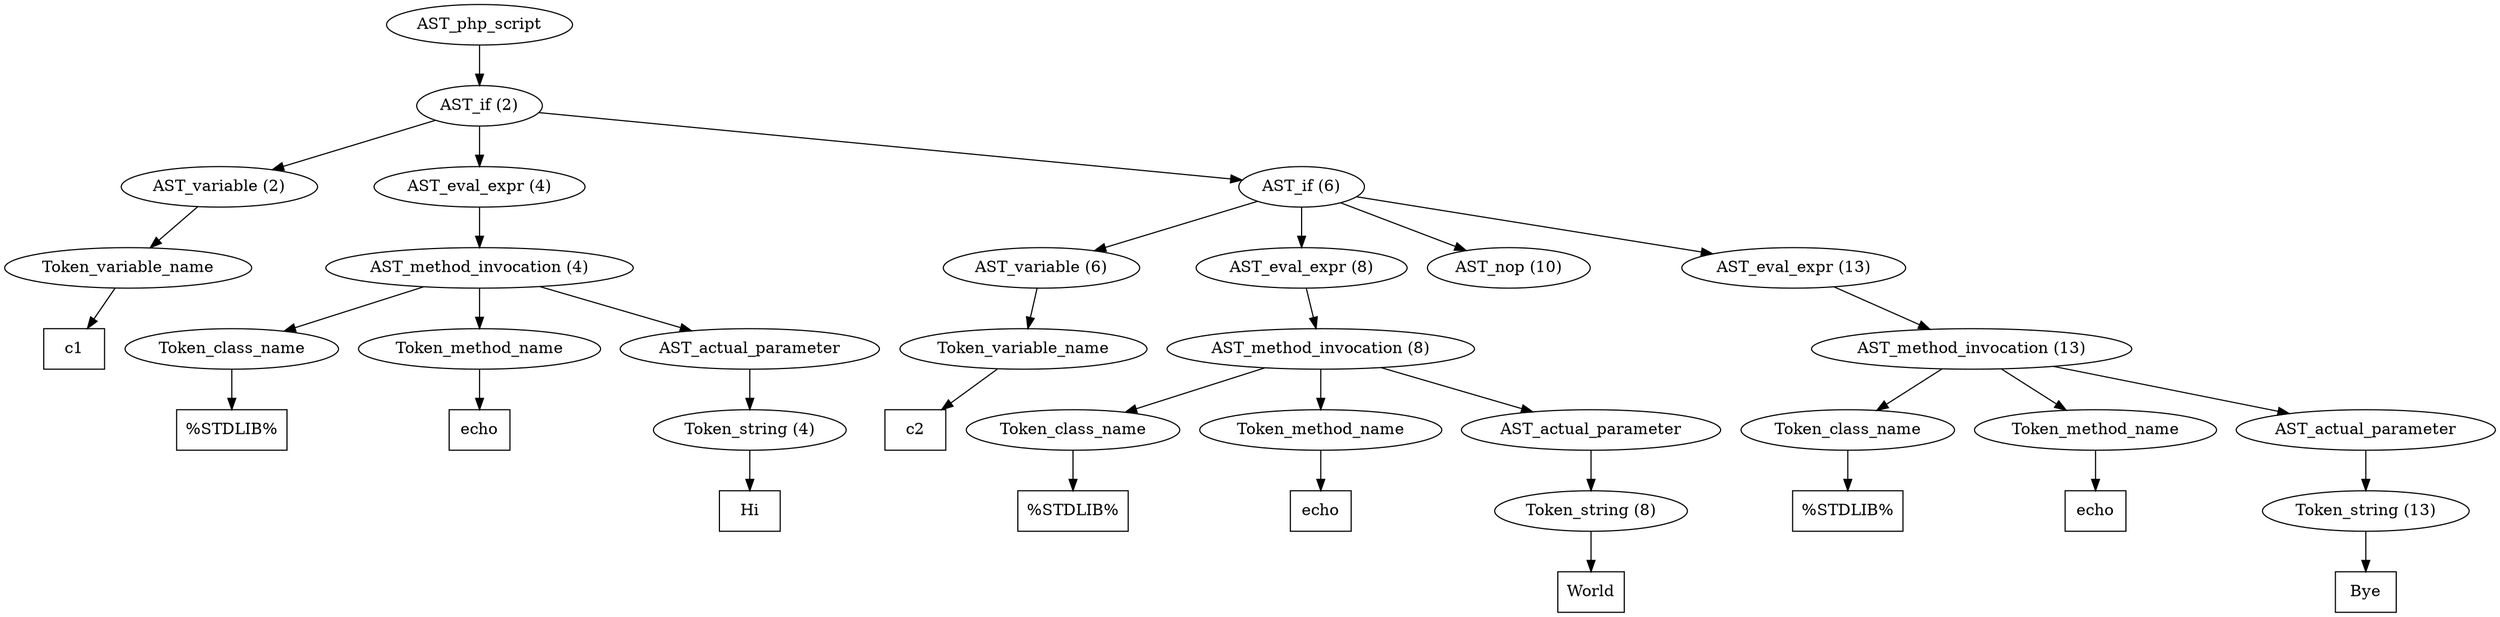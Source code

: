 /*
 * AST in dot format generated by phc -- the PHP compiler
 */

digraph AST {
node_0 [label="AST_php_script"];
node_1 [label="AST_if (2)"];
node_2 [label="AST_variable (2)"];
node_3 [label="Token_variable_name"];
node_4 [label="c1", shape=box]
node_3 -> node_4;
node_2 -> node_3;
node_5 [label="AST_eval_expr (4)"];
node_6 [label="AST_method_invocation (4)"];
node_7 [label="Token_class_name"];
node_8 [label="%STDLIB%", shape=box]
node_7 -> node_8;
node_9 [label="Token_method_name"];
node_10 [label="echo", shape=box]
node_9 -> node_10;
node_11 [label="AST_actual_parameter"];
node_12 [label="Token_string (4)"];
node_13 [label="Hi", shape=box]
node_12 -> node_13;
node_11 -> node_12;
node_6 -> node_11;
node_6 -> node_9;
node_6 -> node_7;
node_5 -> node_6;
node_14 [label="AST_if (6)"];
node_15 [label="AST_variable (6)"];
node_16 [label="Token_variable_name"];
node_17 [label="c2", shape=box]
node_16 -> node_17;
node_15 -> node_16;
node_18 [label="AST_eval_expr (8)"];
node_19 [label="AST_method_invocation (8)"];
node_20 [label="Token_class_name"];
node_21 [label="%STDLIB%", shape=box]
node_20 -> node_21;
node_22 [label="Token_method_name"];
node_23 [label="echo", shape=box]
node_22 -> node_23;
node_24 [label="AST_actual_parameter"];
node_25 [label="Token_string (8)"];
node_26 [label="World", shape=box]
node_25 -> node_26;
node_24 -> node_25;
node_19 -> node_24;
node_19 -> node_22;
node_19 -> node_20;
node_18 -> node_19;
node_27 [label="AST_nop (10)"];
node_28 [label="AST_eval_expr (13)"];
node_29 [label="AST_method_invocation (13)"];
node_30 [label="Token_class_name"];
node_31 [label="%STDLIB%", shape=box]
node_30 -> node_31;
node_32 [label="Token_method_name"];
node_33 [label="echo", shape=box]
node_32 -> node_33;
node_34 [label="AST_actual_parameter"];
node_35 [label="Token_string (13)"];
node_36 [label="Bye", shape=box]
node_35 -> node_36;
node_34 -> node_35;
node_29 -> node_34;
node_29 -> node_32;
node_29 -> node_30;
node_28 -> node_29;
node_14 -> node_28;
node_14 -> node_27;
node_14 -> node_18;
node_14 -> node_15;
node_1 -> node_14;
node_1 -> node_5;
node_1 -> node_2;
node_0 -> node_1;
}
